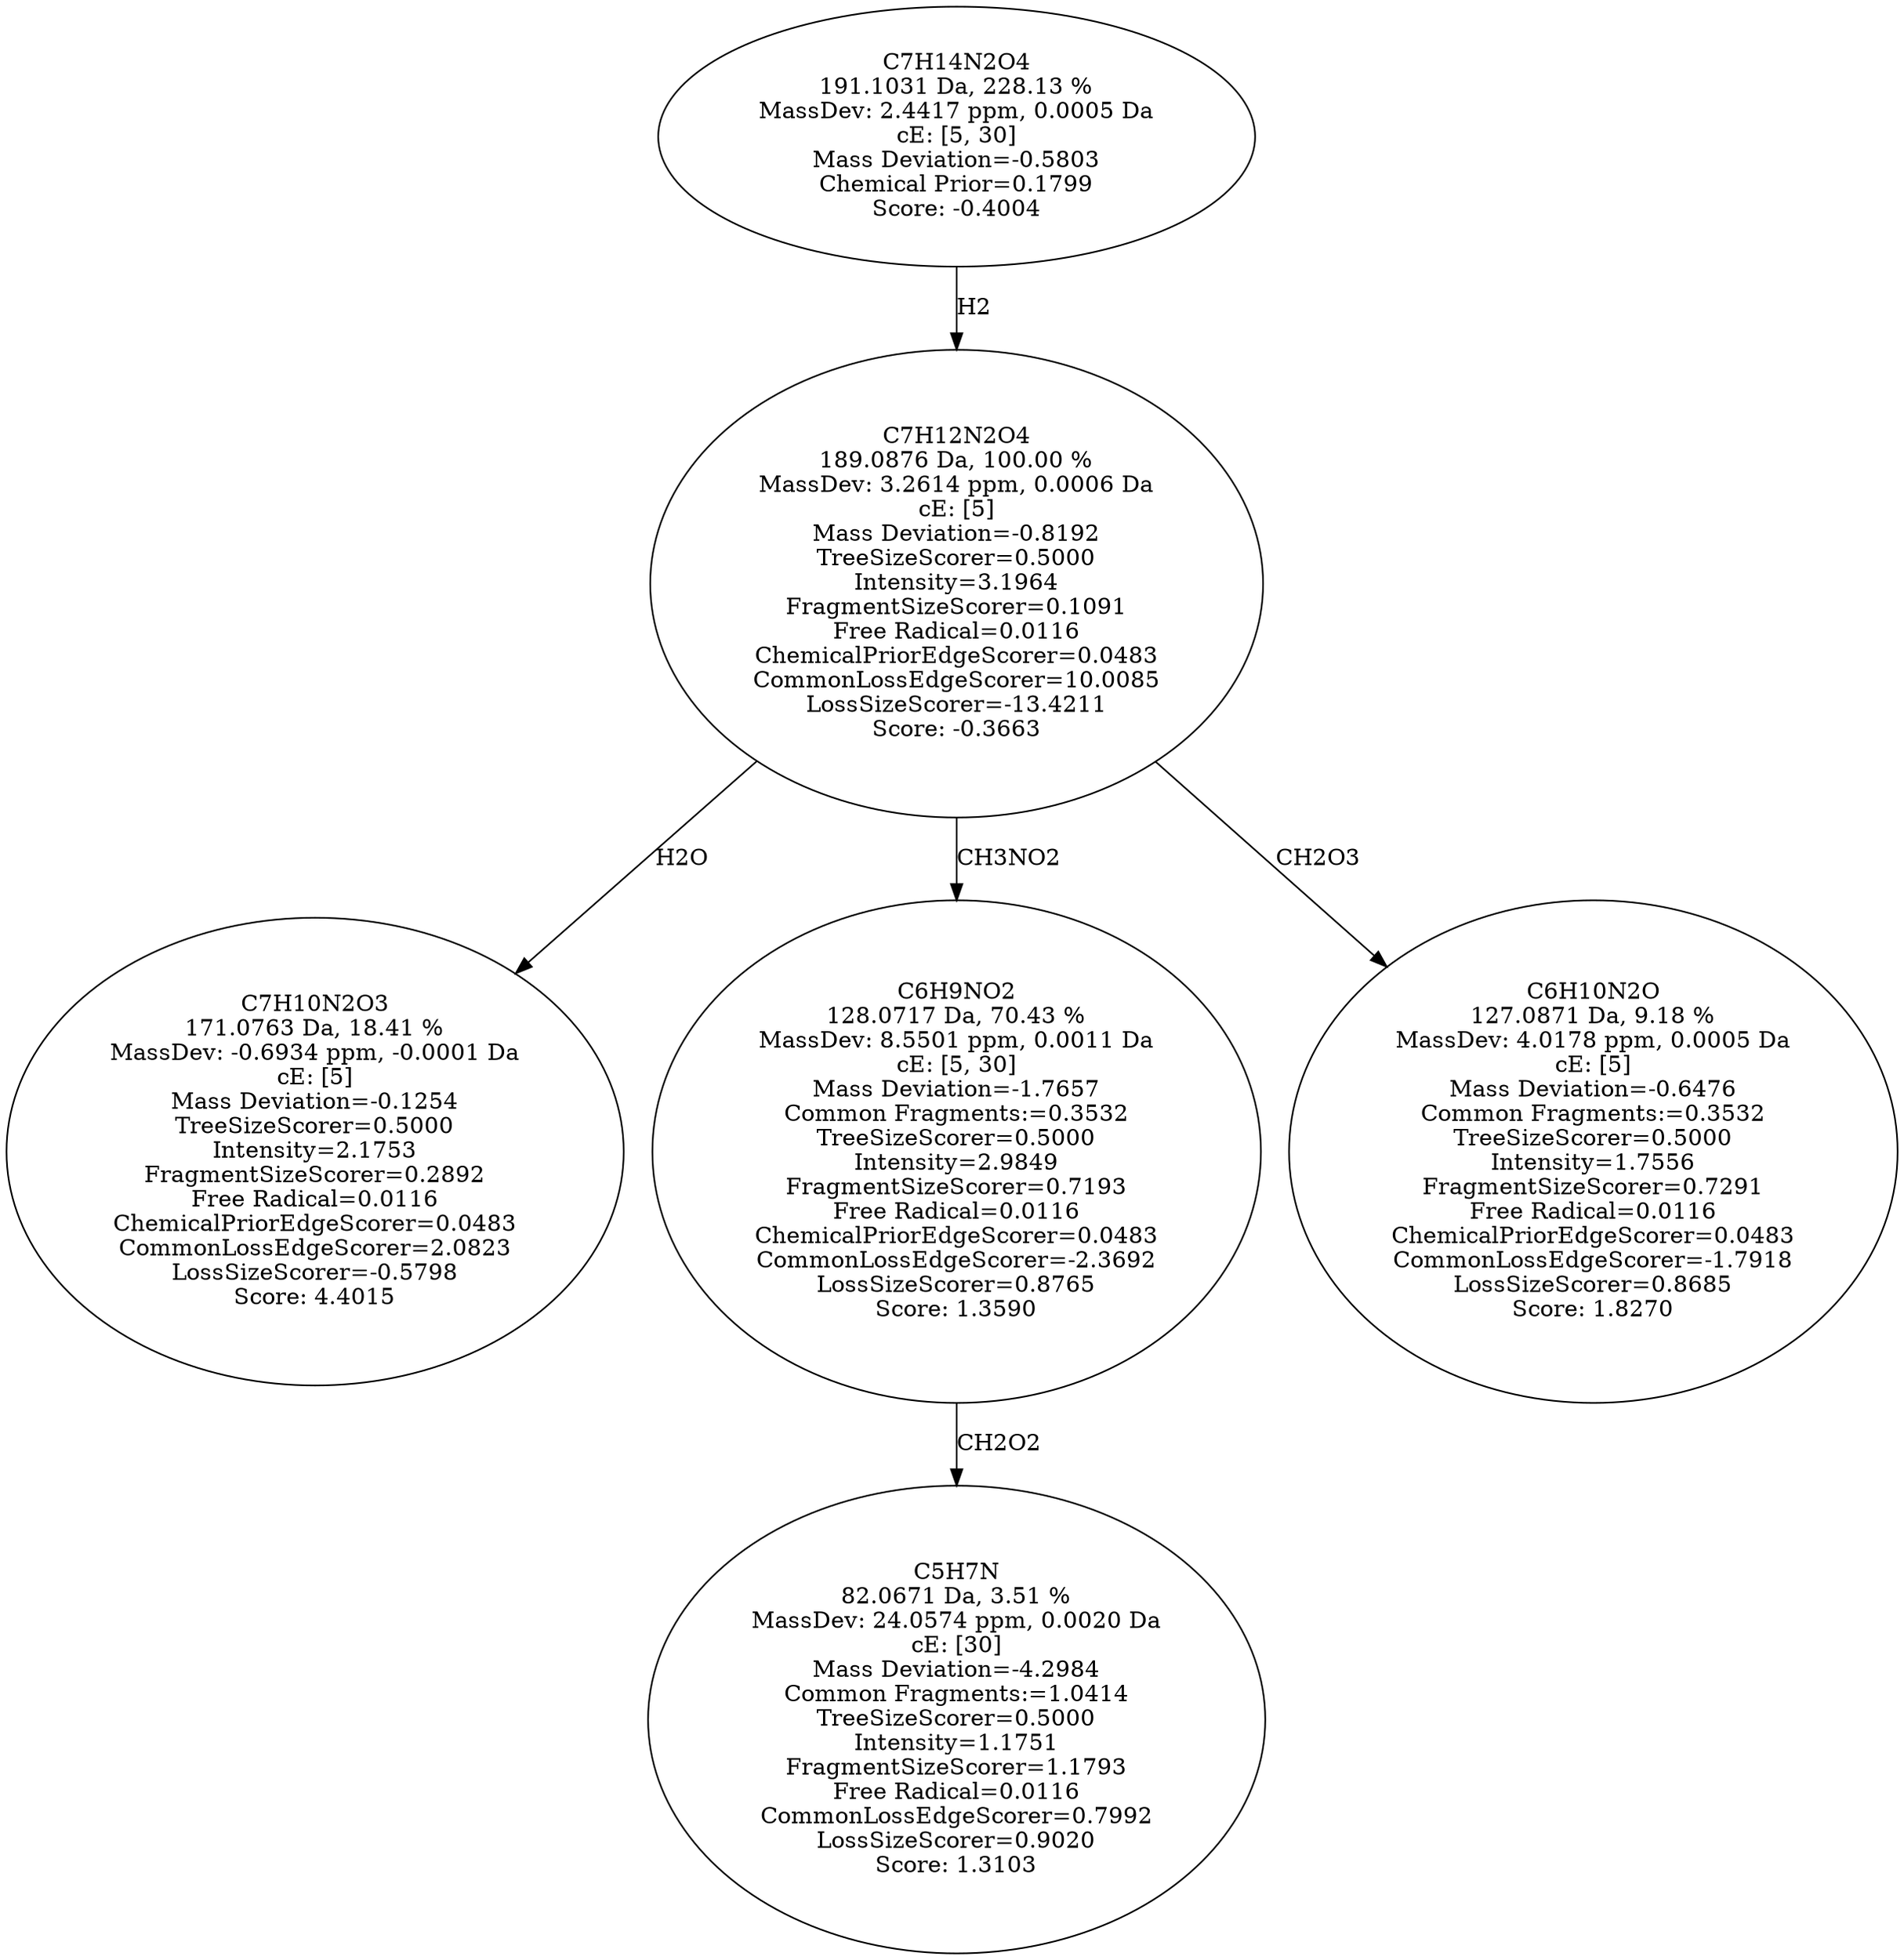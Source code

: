 strict digraph {
v1 [label="C7H10N2O3\n171.0763 Da, 18.41 %\nMassDev: -0.6934 ppm, -0.0001 Da\ncE: [5]\nMass Deviation=-0.1254\nTreeSizeScorer=0.5000\nIntensity=2.1753\nFragmentSizeScorer=0.2892\nFree Radical=0.0116\nChemicalPriorEdgeScorer=0.0483\nCommonLossEdgeScorer=2.0823\nLossSizeScorer=-0.5798\nScore: 4.4015"];
v2 [label="C5H7N\n82.0671 Da, 3.51 %\nMassDev: 24.0574 ppm, 0.0020 Da\ncE: [30]\nMass Deviation=-4.2984\nCommon Fragments:=1.0414\nTreeSizeScorer=0.5000\nIntensity=1.1751\nFragmentSizeScorer=1.1793\nFree Radical=0.0116\nCommonLossEdgeScorer=0.7992\nLossSizeScorer=0.9020\nScore: 1.3103"];
v3 [label="C6H9NO2\n128.0717 Da, 70.43 %\nMassDev: 8.5501 ppm, 0.0011 Da\ncE: [5, 30]\nMass Deviation=-1.7657\nCommon Fragments:=0.3532\nTreeSizeScorer=0.5000\nIntensity=2.9849\nFragmentSizeScorer=0.7193\nFree Radical=0.0116\nChemicalPriorEdgeScorer=0.0483\nCommonLossEdgeScorer=-2.3692\nLossSizeScorer=0.8765\nScore: 1.3590"];
v4 [label="C6H10N2O\n127.0871 Da, 9.18 %\nMassDev: 4.0178 ppm, 0.0005 Da\ncE: [5]\nMass Deviation=-0.6476\nCommon Fragments:=0.3532\nTreeSizeScorer=0.5000\nIntensity=1.7556\nFragmentSizeScorer=0.7291\nFree Radical=0.0116\nChemicalPriorEdgeScorer=0.0483\nCommonLossEdgeScorer=-1.7918\nLossSizeScorer=0.8685\nScore: 1.8270"];
v5 [label="C7H12N2O4\n189.0876 Da, 100.00 %\nMassDev: 3.2614 ppm, 0.0006 Da\ncE: [5]\nMass Deviation=-0.8192\nTreeSizeScorer=0.5000\nIntensity=3.1964\nFragmentSizeScorer=0.1091\nFree Radical=0.0116\nChemicalPriorEdgeScorer=0.0483\nCommonLossEdgeScorer=10.0085\nLossSizeScorer=-13.4211\nScore: -0.3663"];
v6 [label="C7H14N2O4\n191.1031 Da, 228.13 %\nMassDev: 2.4417 ppm, 0.0005 Da\ncE: [5, 30]\nMass Deviation=-0.5803\nChemical Prior=0.1799\nScore: -0.4004"];
v5 -> v1 [label="H2O"];
v3 -> v2 [label="CH2O2"];
v5 -> v3 [label="CH3NO2"];
v5 -> v4 [label="CH2O3"];
v6 -> v5 [label="H2"];
}